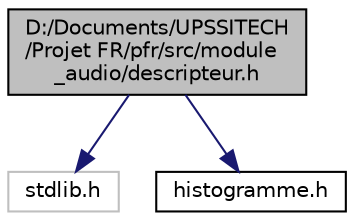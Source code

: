 digraph "D:/Documents/UPSSITECH/Projet FR/pfr/src/module_audio/descripteur.h"
{
  edge [fontname="Helvetica",fontsize="10",labelfontname="Helvetica",labelfontsize="10"];
  node [fontname="Helvetica",fontsize="10",shape=record];
  Node0 [label="D:/Documents/UPSSITECH\l/Projet FR/pfr/src/module\l_audio/descripteur.h",height=0.2,width=0.4,color="black", fillcolor="grey75", style="filled", fontcolor="black"];
  Node0 -> Node1 [color="midnightblue",fontsize="10",style="solid",fontname="Helvetica"];
  Node1 [label="stdlib.h",height=0.2,width=0.4,color="grey75", fillcolor="white", style="filled"];
  Node0 -> Node2 [color="midnightblue",fontsize="10",style="solid",fontname="Helvetica"];
  Node2 [label="histogramme.h",height=0.2,width=0.4,color="black", fillcolor="white", style="filled",URL="$histogramme_8h.html",tooltip="L&#39;ensemble de fichier histogramme.h et histogramme.c sont là pour donner au programme principal un en..."];
}
